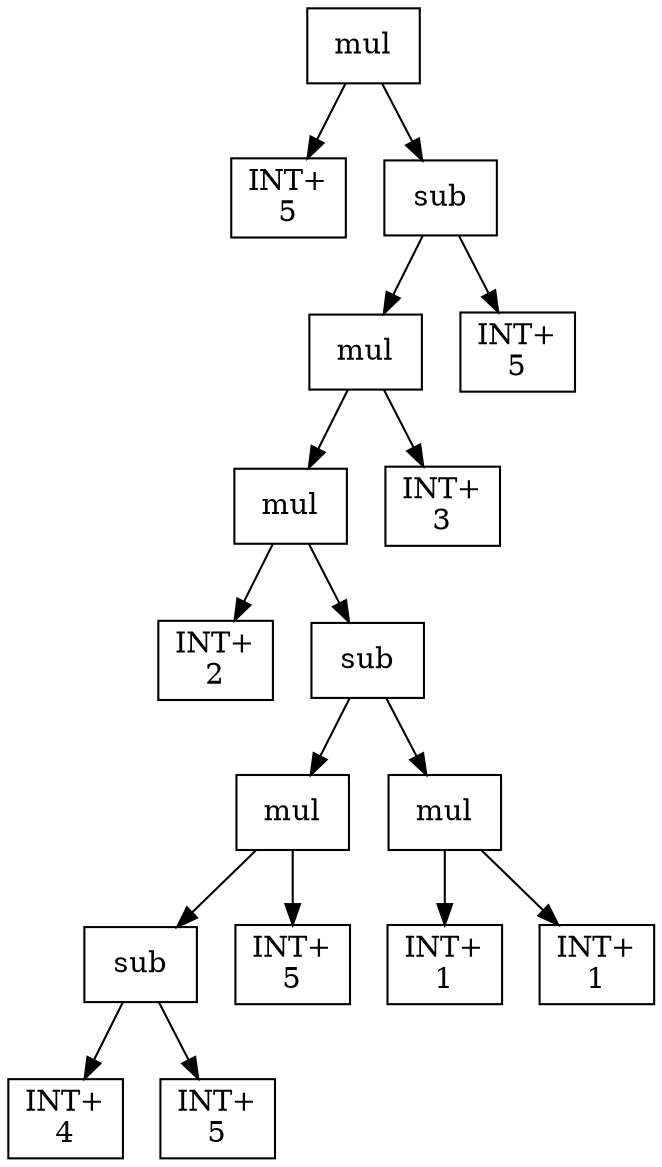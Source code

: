 digraph expr {
  node [shape=box];
  n1 [label="mul"];
  n2 [label="INT+\n5"];
  n3 [label="sub"];
  n4 [label="mul"];
  n5 [label="mul"];
  n6 [label="INT+\n2"];
  n7 [label="sub"];
  n8 [label="mul"];
  n9 [label="sub"];
  n10 [label="INT+\n4"];
  n11 [label="INT+\n5"];
  n9 -> n10;
  n9 -> n11;
  n12 [label="INT+\n5"];
  n8 -> n9;
  n8 -> n12;
  n13 [label="mul"];
  n14 [label="INT+\n1"];
  n15 [label="INT+\n1"];
  n13 -> n14;
  n13 -> n15;
  n7 -> n8;
  n7 -> n13;
  n5 -> n6;
  n5 -> n7;
  n16 [label="INT+\n3"];
  n4 -> n5;
  n4 -> n16;
  n17 [label="INT+\n5"];
  n3 -> n4;
  n3 -> n17;
  n1 -> n2;
  n1 -> n3;
}